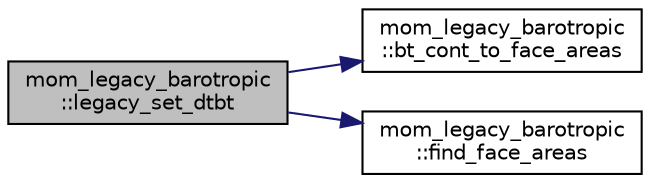 digraph "mom_legacy_barotropic::legacy_set_dtbt"
{
 // INTERACTIVE_SVG=YES
  edge [fontname="Helvetica",fontsize="10",labelfontname="Helvetica",labelfontsize="10"];
  node [fontname="Helvetica",fontsize="10",shape=record];
  rankdir="LR";
  Node63 [label="mom_legacy_barotropic\l::legacy_set_dtbt",height=0.2,width=0.4,color="black", fillcolor="grey75", style="filled", fontcolor="black"];
  Node63 -> Node64 [color="midnightblue",fontsize="10",style="solid",fontname="Helvetica"];
  Node64 [label="mom_legacy_barotropic\l::bt_cont_to_face_areas",height=0.2,width=0.4,color="black", fillcolor="white", style="filled",URL="$namespacemom__legacy__barotropic.html#aa06249abf57a70498ab07eee534e5e52"];
  Node63 -> Node65 [color="midnightblue",fontsize="10",style="solid",fontname="Helvetica"];
  Node65 [label="mom_legacy_barotropic\l::find_face_areas",height=0.2,width=0.4,color="black", fillcolor="white", style="filled",URL="$namespacemom__legacy__barotropic.html#ab334a4e8ef23ec6d784b24b6336d22f7"];
}

